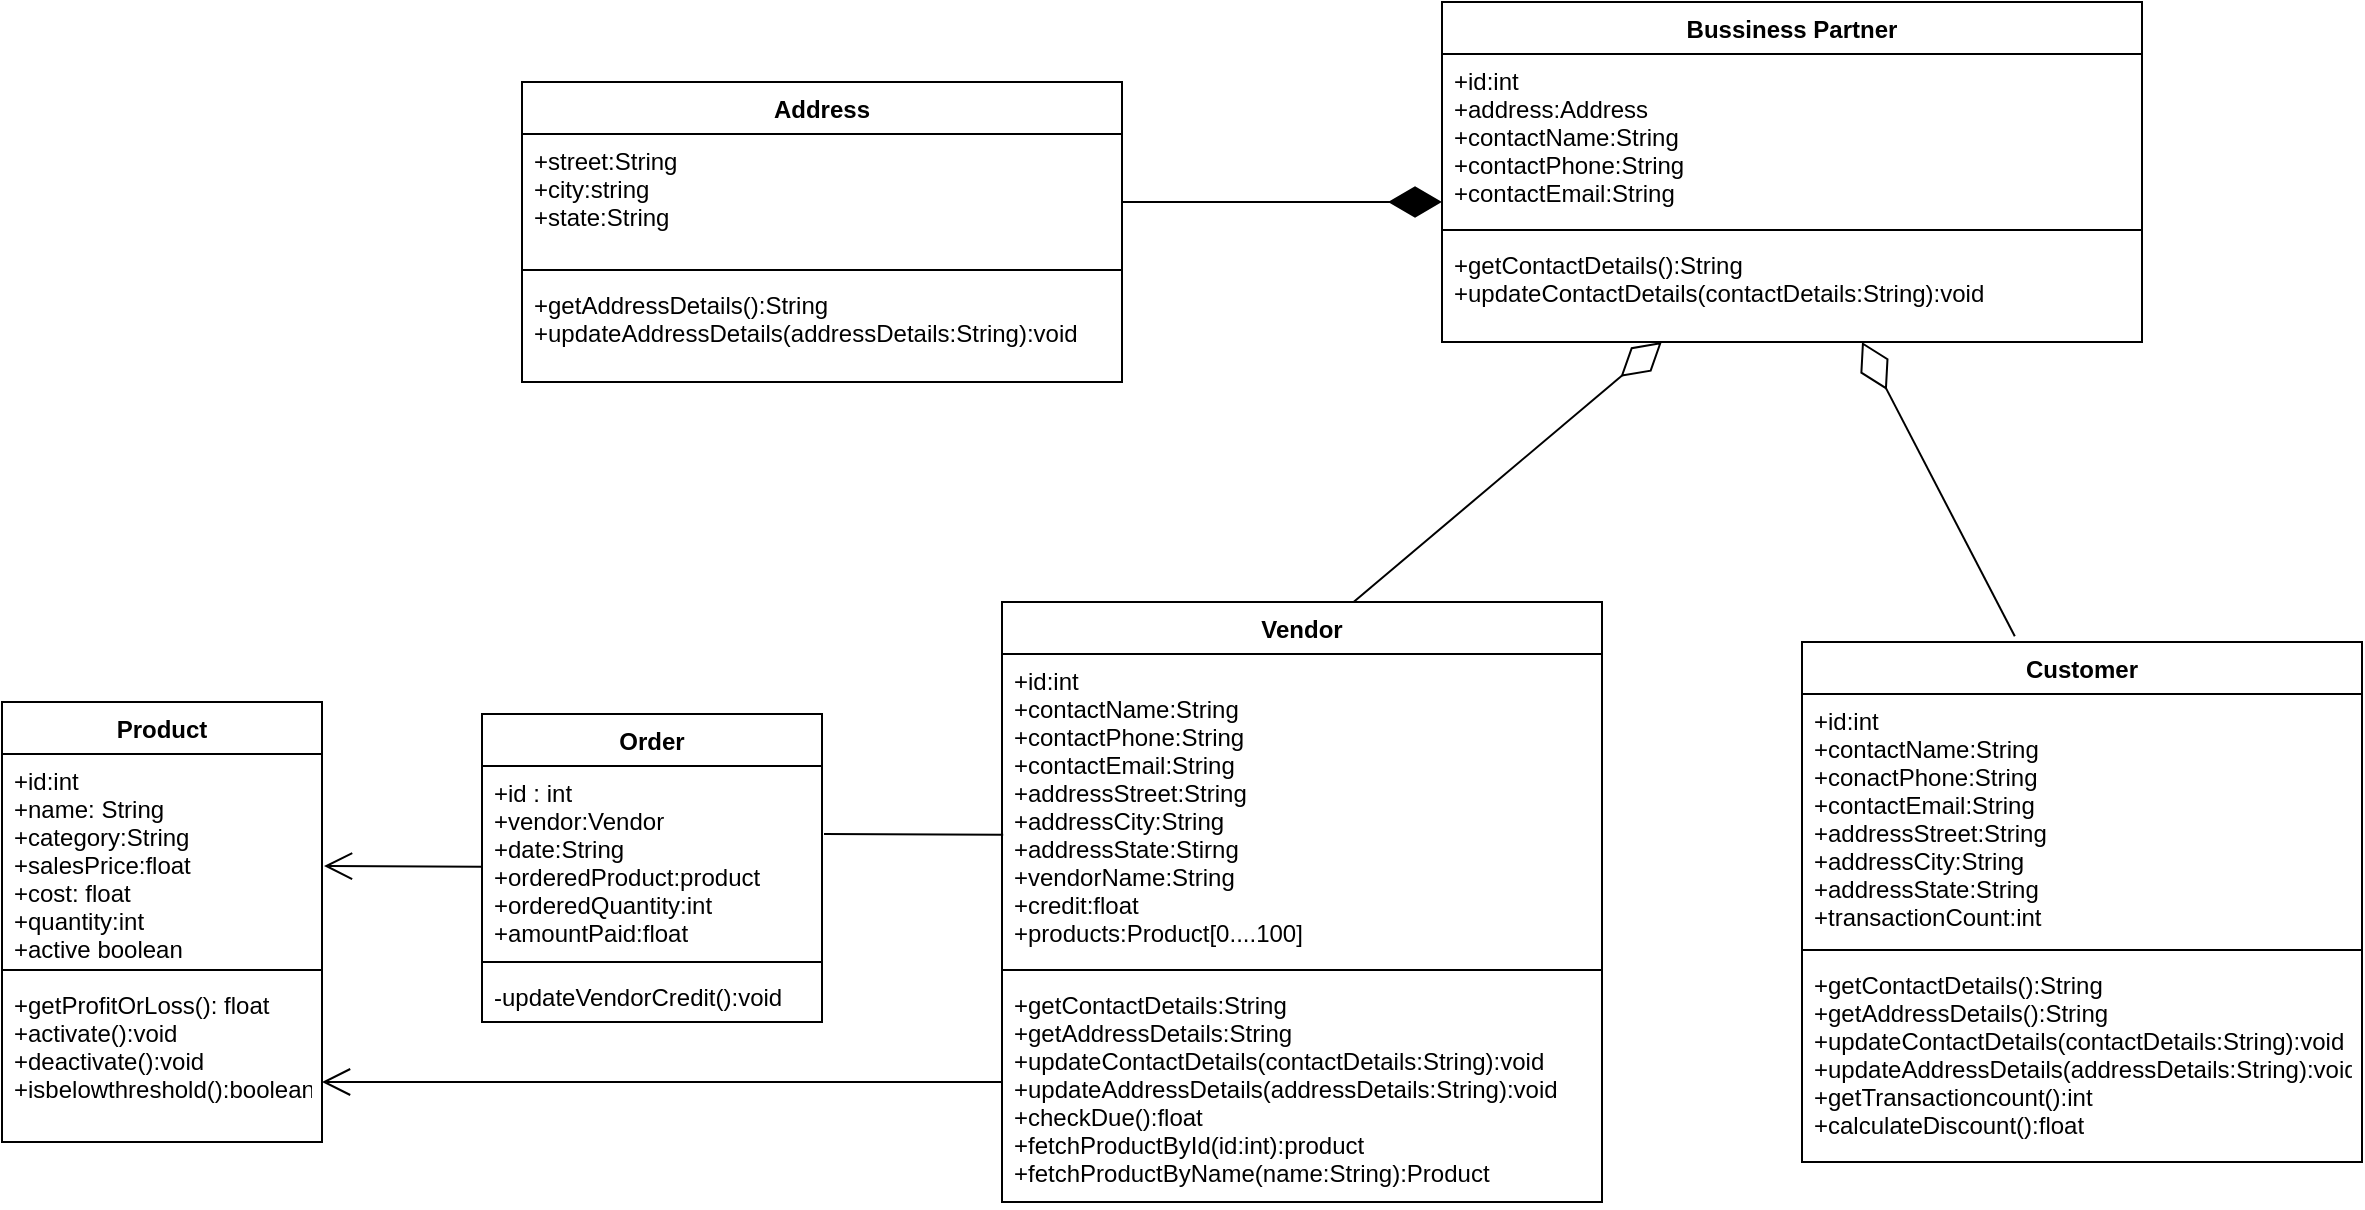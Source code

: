 <mxfile version="15.1.1" type="device"><diagram id="o_BvXNmAhzgqYLGPXRHh" name="Page-1"><mxGraphModel dx="1384" dy="772" grid="1" gridSize="10" guides="1" tooltips="1" connect="1" arrows="1" fold="1" page="1" pageScale="1" pageWidth="850" pageHeight="1100" math="0" shadow="0"><root><mxCell id="0"/><mxCell id="1" parent="0"/><mxCell id="mKN1BdJOAZaq3cg0ASVu-1" value="Product" style="swimlane;fontStyle=1;align=center;verticalAlign=top;childLayout=stackLayout;horizontal=1;startSize=26;horizontalStack=0;resizeParent=1;resizeParentMax=0;resizeLast=0;collapsible=1;marginBottom=0;" parent="1" vertex="1"><mxGeometry x="50" y="390" width="160" height="220" as="geometry"/></mxCell><mxCell id="mKN1BdJOAZaq3cg0ASVu-2" value="+id:int&#10;+name: String&#10;+category:String&#10;+salesPrice:float&#10;+cost: float&#10;+quantity:int&#10;+active boolean&#10;" style="text;strokeColor=none;fillColor=none;align=left;verticalAlign=top;spacingLeft=4;spacingRight=4;overflow=hidden;rotatable=0;points=[[0,0.5],[1,0.5]];portConstraint=eastwest;" parent="mKN1BdJOAZaq3cg0ASVu-1" vertex="1"><mxGeometry y="26" width="160" height="104" as="geometry"/></mxCell><mxCell id="mKN1BdJOAZaq3cg0ASVu-3" value="" style="line;strokeWidth=1;fillColor=none;align=left;verticalAlign=middle;spacingTop=-1;spacingLeft=3;spacingRight=3;rotatable=0;labelPosition=right;points=[];portConstraint=eastwest;" parent="mKN1BdJOAZaq3cg0ASVu-1" vertex="1"><mxGeometry y="130" width="160" height="8" as="geometry"/></mxCell><mxCell id="mKN1BdJOAZaq3cg0ASVu-4" value="+getProfitOrLoss(): float&#10;+activate():void&#10;+deactivate():void&#10;+isbelowthreshold():boolean&#10;" style="text;strokeColor=none;fillColor=none;align=left;verticalAlign=top;spacingLeft=4;spacingRight=4;overflow=hidden;rotatable=0;points=[[0,0.5],[1,0.5]];portConstraint=eastwest;" parent="mKN1BdJOAZaq3cg0ASVu-1" vertex="1"><mxGeometry y="138" width="160" height="82" as="geometry"/></mxCell><mxCell id="mKN1BdJOAZaq3cg0ASVu-5" value="Customer" style="swimlane;fontStyle=1;align=center;verticalAlign=top;childLayout=stackLayout;horizontal=1;startSize=26;horizontalStack=0;resizeParent=1;resizeParentMax=0;resizeLast=0;collapsible=1;marginBottom=0;" parent="1" vertex="1"><mxGeometry x="950" y="360" width="280" height="260" as="geometry"/></mxCell><mxCell id="mKN1BdJOAZaq3cg0ASVu-6" value="+id:int&#10;+contactName:String&#10;+conactPhone:String&#10;+contactEmail:String&#10;+addressStreet:String&#10;+addressCity:String&#10;+addressState:String&#10;+transactionCount:int&#10;" style="text;strokeColor=none;fillColor=none;align=left;verticalAlign=top;spacingLeft=4;spacingRight=4;overflow=hidden;rotatable=0;points=[[0,0.5],[1,0.5]];portConstraint=eastwest;" parent="mKN1BdJOAZaq3cg0ASVu-5" vertex="1"><mxGeometry y="26" width="280" height="124" as="geometry"/></mxCell><mxCell id="mKN1BdJOAZaq3cg0ASVu-7" value="" style="line;strokeWidth=1;fillColor=none;align=left;verticalAlign=middle;spacingTop=-1;spacingLeft=3;spacingRight=3;rotatable=0;labelPosition=right;points=[];portConstraint=eastwest;" parent="mKN1BdJOAZaq3cg0ASVu-5" vertex="1"><mxGeometry y="150" width="280" height="8" as="geometry"/></mxCell><mxCell id="mKN1BdJOAZaq3cg0ASVu-8" value="+getContactDetails():String&#10;+getAddressDetails():String&#10;+updateContactDetails(contactDetails:String):void&#10;+updateAddressDetails(addressDetails:String):void&#10;+getTransactioncount():int&#10;+calculateDiscount():float" style="text;strokeColor=none;fillColor=none;align=left;verticalAlign=top;spacingLeft=4;spacingRight=4;overflow=hidden;rotatable=0;points=[[0,0.5],[1,0.5]];portConstraint=eastwest;" parent="mKN1BdJOAZaq3cg0ASVu-5" vertex="1"><mxGeometry y="158" width="280" height="102" as="geometry"/></mxCell><mxCell id="mKN1BdJOAZaq3cg0ASVu-9" value="Order" style="swimlane;fontStyle=1;align=center;verticalAlign=top;childLayout=stackLayout;horizontal=1;startSize=26;horizontalStack=0;resizeParent=1;resizeParentMax=0;resizeLast=0;collapsible=1;marginBottom=0;" parent="1" vertex="1"><mxGeometry x="290" y="396" width="170" height="154" as="geometry"/></mxCell><mxCell id="mKN1BdJOAZaq3cg0ASVu-10" value="+id : int&#10;+vendor:Vendor&#10;+date:String&#10;+orderedProduct:product&#10;+orderedQuantity:int&#10;+amountPaid:float&#10;&#10;&#10;" style="text;strokeColor=none;fillColor=none;align=left;verticalAlign=top;spacingLeft=4;spacingRight=4;overflow=hidden;rotatable=0;points=[[0,0.5],[1,0.5]];portConstraint=eastwest;" parent="mKN1BdJOAZaq3cg0ASVu-9" vertex="1"><mxGeometry y="26" width="170" height="94" as="geometry"/></mxCell><mxCell id="mKN1BdJOAZaq3cg0ASVu-11" value="" style="line;strokeWidth=1;fillColor=none;align=left;verticalAlign=middle;spacingTop=-1;spacingLeft=3;spacingRight=3;rotatable=0;labelPosition=right;points=[];portConstraint=eastwest;" parent="mKN1BdJOAZaq3cg0ASVu-9" vertex="1"><mxGeometry y="120" width="170" height="8" as="geometry"/></mxCell><mxCell id="mKN1BdJOAZaq3cg0ASVu-12" value="-updateVendorCredit():void" style="text;strokeColor=none;fillColor=none;align=left;verticalAlign=top;spacingLeft=4;spacingRight=4;overflow=hidden;rotatable=0;points=[[0,0.5],[1,0.5]];portConstraint=eastwest;" parent="mKN1BdJOAZaq3cg0ASVu-9" vertex="1"><mxGeometry y="128" width="170" height="26" as="geometry"/></mxCell><mxCell id="mKN1BdJOAZaq3cg0ASVu-13" value="Vendor" style="swimlane;fontStyle=1;align=center;verticalAlign=top;childLayout=stackLayout;horizontal=1;startSize=26;horizontalStack=0;resizeParent=1;resizeParentMax=0;resizeLast=0;collapsible=1;marginBottom=0;" parent="1" vertex="1"><mxGeometry x="550" y="340" width="300" height="300" as="geometry"/></mxCell><mxCell id="mKN1BdJOAZaq3cg0ASVu-14" value="+id:int&#10;+contactName:String&#10;+contactPhone:String&#10;+contactEmail:String&#10;+addressStreet:String&#10;+addressCity:String&#10;+addressState:Stirng&#10;+vendorName:String&#10;+credit:float&#10;+products:Product[0....100]" style="text;strokeColor=none;fillColor=none;align=left;verticalAlign=top;spacingLeft=4;spacingRight=4;overflow=hidden;rotatable=0;points=[[0,0.5],[1,0.5]];portConstraint=eastwest;" parent="mKN1BdJOAZaq3cg0ASVu-13" vertex="1"><mxGeometry y="26" width="300" height="154" as="geometry"/></mxCell><mxCell id="mKN1BdJOAZaq3cg0ASVu-15" value="" style="line;strokeWidth=1;fillColor=none;align=left;verticalAlign=middle;spacingTop=-1;spacingLeft=3;spacingRight=3;rotatable=0;labelPosition=right;points=[];portConstraint=eastwest;" parent="mKN1BdJOAZaq3cg0ASVu-13" vertex="1"><mxGeometry y="180" width="300" height="8" as="geometry"/></mxCell><mxCell id="mKN1BdJOAZaq3cg0ASVu-16" value="+getContactDetails:String&#10;+getAddressDetails:String&#10;+updateContactDetails(contactDetails:String):void&#10;+updateAddressDetails(addressDetails:String):void&#10;+checkDue():float&#10;+fetchProductById(id:int):product&#10;+fetchProductByName(name:String):Product" style="text;strokeColor=none;fillColor=none;align=left;verticalAlign=top;spacingLeft=4;spacingRight=4;overflow=hidden;rotatable=0;points=[[0,0.5],[1,0.5]];portConstraint=eastwest;" parent="mKN1BdJOAZaq3cg0ASVu-13" vertex="1"><mxGeometry y="188" width="300" height="112" as="geometry"/></mxCell><mxCell id="mKN1BdJOAZaq3cg0ASVu-35" value="Address" style="swimlane;fontStyle=1;align=center;verticalAlign=top;childLayout=stackLayout;horizontal=1;startSize=26;horizontalStack=0;resizeParent=1;resizeParentMax=0;resizeLast=0;collapsible=1;marginBottom=0;" parent="1" vertex="1"><mxGeometry x="310" y="80" width="300" height="150" as="geometry"/></mxCell><mxCell id="mKN1BdJOAZaq3cg0ASVu-36" value="+street:String&#10;+city:string&#10;+state:String" style="text;strokeColor=none;fillColor=none;align=left;verticalAlign=top;spacingLeft=4;spacingRight=4;overflow=hidden;rotatable=0;points=[[0,0.5],[1,0.5]];portConstraint=eastwest;" parent="mKN1BdJOAZaq3cg0ASVu-35" vertex="1"><mxGeometry y="26" width="300" height="64" as="geometry"/></mxCell><mxCell id="mKN1BdJOAZaq3cg0ASVu-37" value="" style="line;strokeWidth=1;fillColor=none;align=left;verticalAlign=middle;spacingTop=-1;spacingLeft=3;spacingRight=3;rotatable=0;labelPosition=right;points=[];portConstraint=eastwest;" parent="mKN1BdJOAZaq3cg0ASVu-35" vertex="1"><mxGeometry y="90" width="300" height="8" as="geometry"/></mxCell><mxCell id="mKN1BdJOAZaq3cg0ASVu-38" value="+getAddressDetails():String&#10;+updateAddressDetails(addressDetails:String):void" style="text;strokeColor=none;fillColor=none;align=left;verticalAlign=top;spacingLeft=4;spacingRight=4;overflow=hidden;rotatable=0;points=[[0,0.5],[1,0.5]];portConstraint=eastwest;" parent="mKN1BdJOAZaq3cg0ASVu-35" vertex="1"><mxGeometry y="98" width="300" height="52" as="geometry"/></mxCell><mxCell id="mKN1BdJOAZaq3cg0ASVu-39" value="Bussiness Partner" style="swimlane;fontStyle=1;align=center;verticalAlign=top;childLayout=stackLayout;horizontal=1;startSize=26;horizontalStack=0;resizeParent=1;resizeParentMax=0;resizeLast=0;collapsible=1;marginBottom=0;" parent="1" vertex="1"><mxGeometry x="770" y="40" width="350" height="170" as="geometry"/></mxCell><mxCell id="mKN1BdJOAZaq3cg0ASVu-40" value="+id:int&#10;+address:Address&#10;+contactName:String&#10;+contactPhone:String&#10;+contactEmail:String" style="text;strokeColor=none;fillColor=none;align=left;verticalAlign=top;spacingLeft=4;spacingRight=4;overflow=hidden;rotatable=0;points=[[0,0.5],[1,0.5]];portConstraint=eastwest;" parent="mKN1BdJOAZaq3cg0ASVu-39" vertex="1"><mxGeometry y="26" width="350" height="84" as="geometry"/></mxCell><mxCell id="mKN1BdJOAZaq3cg0ASVu-41" value="" style="line;strokeWidth=1;fillColor=none;align=left;verticalAlign=middle;spacingTop=-1;spacingLeft=3;spacingRight=3;rotatable=0;labelPosition=right;points=[];portConstraint=eastwest;" parent="mKN1BdJOAZaq3cg0ASVu-39" vertex="1"><mxGeometry y="110" width="350" height="8" as="geometry"/></mxCell><mxCell id="mKN1BdJOAZaq3cg0ASVu-42" value="+getContactDetails():String&#10;+updateContactDetails(contactDetails:String):void" style="text;strokeColor=none;fillColor=none;align=left;verticalAlign=top;spacingLeft=4;spacingRight=4;overflow=hidden;rotatable=0;points=[[0,0.5],[1,0.5]];portConstraint=eastwest;" parent="mKN1BdJOAZaq3cg0ASVu-39" vertex="1"><mxGeometry y="118" width="350" height="52" as="geometry"/></mxCell><mxCell id="mKN1BdJOAZaq3cg0ASVu-62" value="" style="endArrow=open;endFill=1;endSize=12;html=1;sourcePerimeterSpacing=1;targetPerimeterSpacing=1;" parent="1" edge="1"><mxGeometry width="160" relative="1" as="geometry"><mxPoint x="290" y="472.33" as="sourcePoint"/><mxPoint x="211" y="472" as="targetPoint"/></mxGeometry></mxCell><mxCell id="mKN1BdJOAZaq3cg0ASVu-63" value="" style="endArrow=open;endFill=1;endSize=12;html=1;sourcePerimeterSpacing=1;targetPerimeterSpacing=1;" parent="1" edge="1"><mxGeometry width="160" relative="1" as="geometry"><mxPoint x="550" y="580" as="sourcePoint"/><mxPoint x="210" y="580" as="targetPoint"/></mxGeometry></mxCell><mxCell id="mKN1BdJOAZaq3cg0ASVu-69" value="" style="endArrow=diamondThin;endFill=1;endSize=24;html=1;sourcePerimeterSpacing=1;targetPerimeterSpacing=1;" parent="1" edge="1"><mxGeometry width="160" relative="1" as="geometry"><mxPoint x="610" y="140" as="sourcePoint"/><mxPoint x="770" y="140" as="targetPoint"/></mxGeometry></mxCell><mxCell id="mKN1BdJOAZaq3cg0ASVu-73" value="" style="endArrow=none;html=1;sourcePerimeterSpacing=1;targetPerimeterSpacing=1;entryX=0.002;entryY=0.587;entryDx=0;entryDy=0;entryPerimeter=0;" parent="1" target="mKN1BdJOAZaq3cg0ASVu-14" edge="1"><mxGeometry width="50" height="50" relative="1" as="geometry"><mxPoint x="461" y="456" as="sourcePoint"/><mxPoint x="540" y="430" as="targetPoint"/></mxGeometry></mxCell><mxCell id="4evdKtDkskrOYIDjk1cq-1" value="" style="endArrow=diamondThin;endFill=0;endSize=24;html=1;exitX=0.586;exitY=0;exitDx=0;exitDy=0;exitPerimeter=0;entryX=0.314;entryY=1;entryDx=0;entryDy=0;entryPerimeter=0;" edge="1" parent="1" source="mKN1BdJOAZaq3cg0ASVu-13" target="mKN1BdJOAZaq3cg0ASVu-42"><mxGeometry width="160" relative="1" as="geometry"><mxPoint x="720" y="330" as="sourcePoint"/><mxPoint x="840" y="220" as="targetPoint"/></mxGeometry></mxCell><mxCell id="4evdKtDkskrOYIDjk1cq-3" value="" style="endArrow=diamondThin;endFill=0;endSize=24;html=1;exitX=0.38;exitY=-0.011;exitDx=0;exitDy=0;exitPerimeter=0;" edge="1" parent="1" source="mKN1BdJOAZaq3cg0ASVu-5"><mxGeometry width="160" relative="1" as="geometry"><mxPoint x="1000" y="280" as="sourcePoint"/><mxPoint x="980" y="210" as="targetPoint"/></mxGeometry></mxCell></root></mxGraphModel></diagram></mxfile>